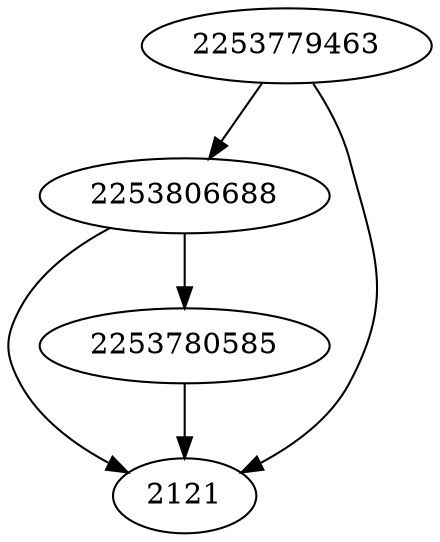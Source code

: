 strict digraph  {
2253806688;
2121;
2253780585;
2253779463;
2253806688 -> 2253780585;
2253806688 -> 2121;
2253780585 -> 2121;
2253779463 -> 2253806688;
2253779463 -> 2121;
}
